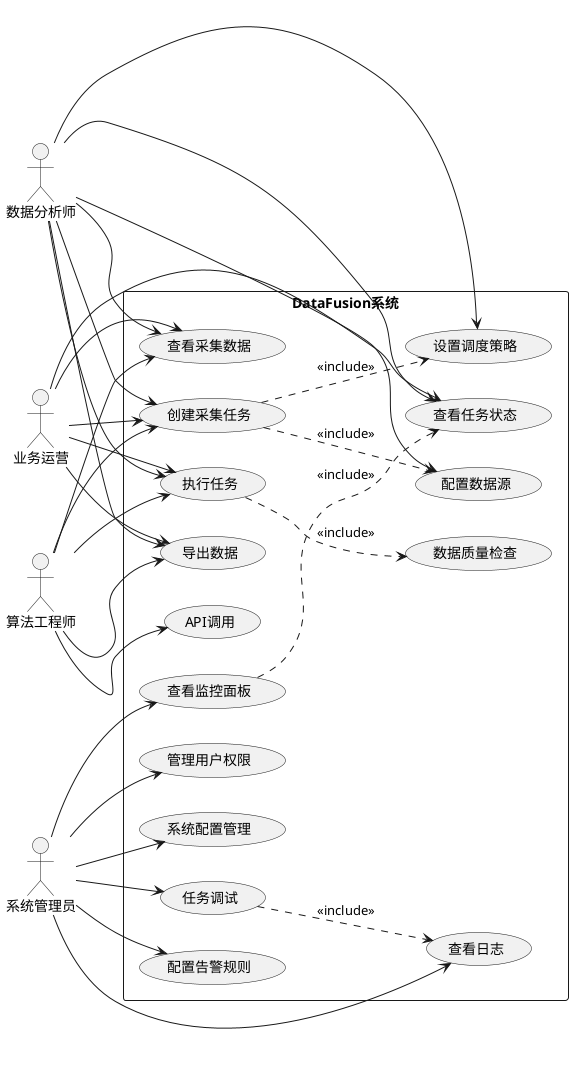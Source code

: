 @startuml
left to right direction
skinparam packageStyle rectangle

actor "数据分析师" as Analyst
actor "系统管理员" as Admin
actor "业务运营" as Operator
actor "算法工程师" as Engineer

rectangle DataFusion系统 {
  usecase "创建采集任务" as UC1
  usecase "配置数据源" as UC2
  usecase "设置调度策略" as UC3
  usecase "执行任务" as UC4
  usecase "查看任务状态" as UC5
  usecase "查看采集数据" as UC6
  usecase "配置告警规则" as UC7
  usecase "查看监控面板" as UC8
  usecase "管理用户权限" as UC9
  usecase "系统配置管理" as UC10
  usecase "查看日志" as UC11
  usecase "数据质量检查" as UC12
  usecase "API调用" as UC13
  usecase "导出数据" as UC14
  usecase "任务调试" as UC15
}

Analyst --> UC1
Analyst --> UC2
Analyst --> UC3
Analyst --> UC4
Analyst --> UC5
Analyst --> UC6
Analyst --> UC14

Operator --> UC1
Operator --> UC4
Operator --> UC5
Operator --> UC6
Operator --> UC14

Engineer --> UC1
Engineer --> UC4
Engineer --> UC6
Engineer --> UC13
Engineer --> UC14

Admin --> UC7
Admin --> UC8
Admin --> UC9
Admin --> UC10
Admin --> UC11
Admin --> UC15

UC1 ..> UC2 : <<include>>
UC1 ..> UC3 : <<include>>
UC4 ..> UC12 : <<include>>
UC8 ..> UC5 : <<include>>
UC15 ..> UC11 : <<include>>

@enduml

